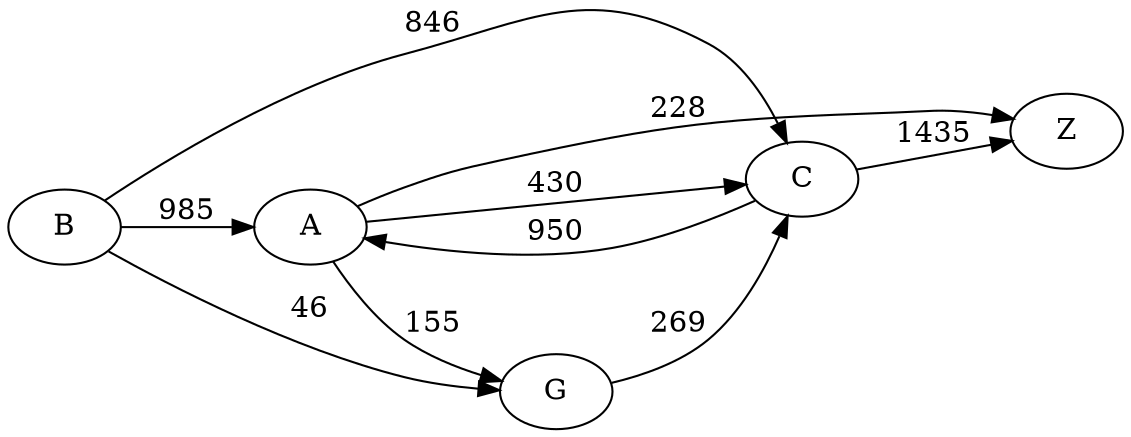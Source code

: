 digraph G {
	rankdir=LR size="8,5"
	B
	A
	B -> A [label=985]
	B
	C
	B -> C [label=846]
	B
	G
	B -> G [label=46]
	A
	C
	A -> C [label=430]
	A
	G
	A -> G [label=155]
	A
	Z
	A -> Z [label=228]
	C
	Z
	C -> Z [label=1435]
	C
	A
	C -> A [label=950]
	G
	C
	G -> C [label=269]
}

